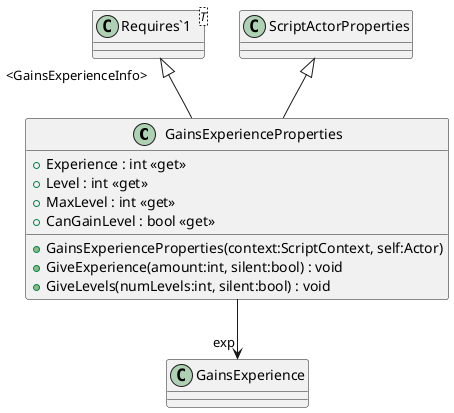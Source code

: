 @startuml
class GainsExperienceProperties {
    + GainsExperienceProperties(context:ScriptContext, self:Actor)
    + Experience : int <<get>>
    + Level : int <<get>>
    + MaxLevel : int <<get>>
    + CanGainLevel : bool <<get>>
    + GiveExperience(amount:int, silent:bool) : void
    + GiveLevels(numLevels:int, silent:bool) : void
}
class "Requires`1"<T> {
}
ScriptActorProperties <|-- GainsExperienceProperties
"Requires`1" "<GainsExperienceInfo>" <|-- GainsExperienceProperties
GainsExperienceProperties --> "exp" GainsExperience
@enduml
